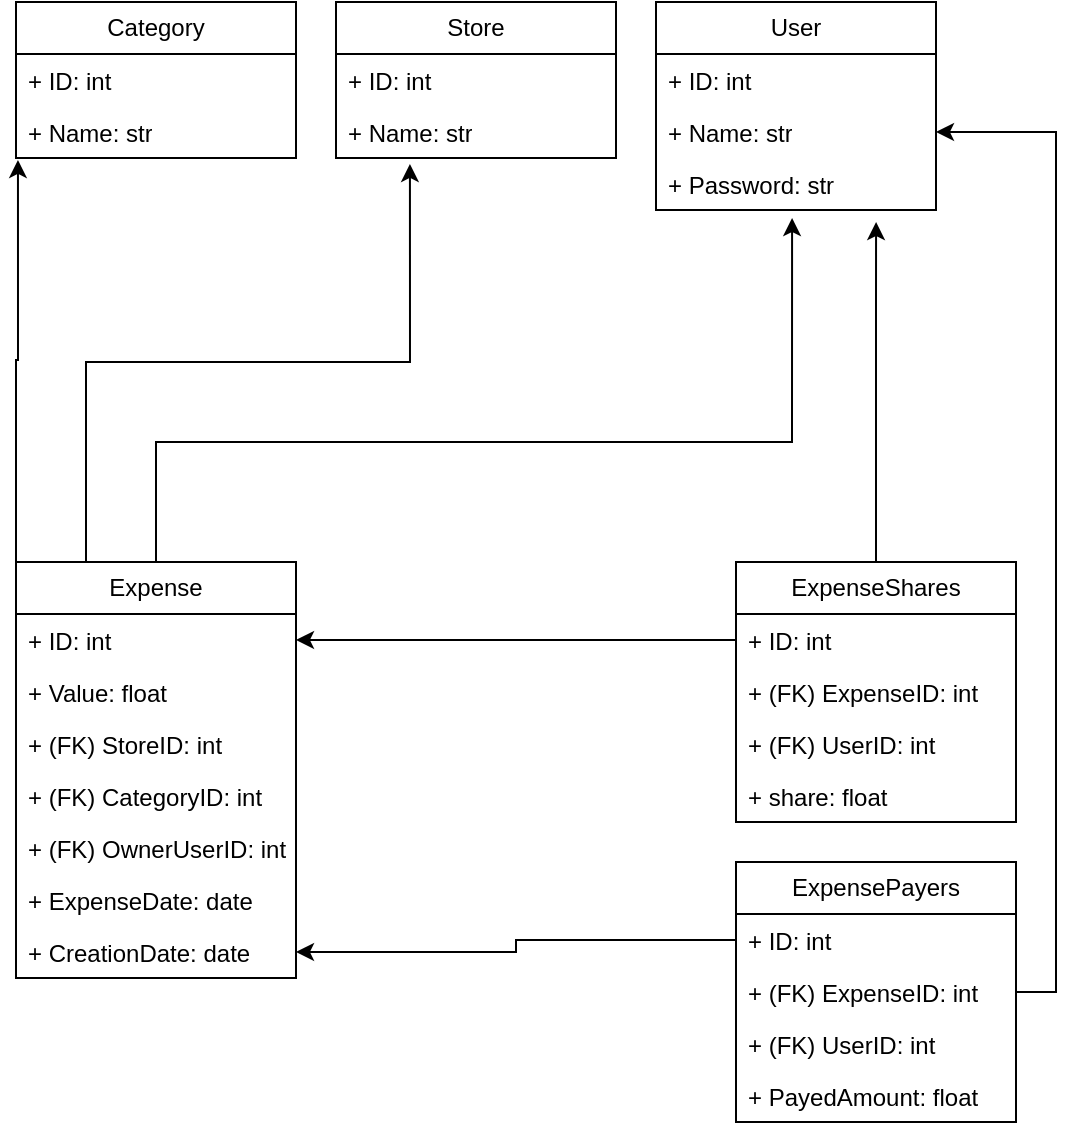 <mxfile version="24.6.4" type="device">
  <diagram id="C5RBs43oDa-KdzZeNtuy" name="Page-1">
    <mxGraphModel dx="2901" dy="1221" grid="1" gridSize="10" guides="1" tooltips="1" connect="1" arrows="1" fold="1" page="1" pageScale="1" pageWidth="827" pageHeight="1169" math="0" shadow="0">
      <root>
        <mxCell id="WIyWlLk6GJQsqaUBKTNV-0" />
        <mxCell id="WIyWlLk6GJQsqaUBKTNV-1" parent="WIyWlLk6GJQsqaUBKTNV-0" />
        <mxCell id="2HHwYVkoNOaQELfMIDZ7-0" value="Expense" style="swimlane;fontStyle=0;childLayout=stackLayout;horizontal=1;startSize=26;fillColor=none;horizontalStack=0;resizeParent=1;resizeParentMax=0;resizeLast=0;collapsible=1;marginBottom=0;whiteSpace=wrap;html=1;" vertex="1" parent="WIyWlLk6GJQsqaUBKTNV-1">
          <mxGeometry x="-800" y="320" width="140" height="208" as="geometry" />
        </mxCell>
        <mxCell id="2HHwYVkoNOaQELfMIDZ7-11" value="+ ID: int&lt;span style=&quot;white-space: pre;&quot;&gt;&#x9;&lt;/span&gt;" style="text;strokeColor=none;fillColor=none;align=left;verticalAlign=top;spacingLeft=4;spacingRight=4;overflow=hidden;rotatable=0;points=[[0,0.5],[1,0.5]];portConstraint=eastwest;whiteSpace=wrap;html=1;" vertex="1" parent="2HHwYVkoNOaQELfMIDZ7-0">
          <mxGeometry y="26" width="140" height="26" as="geometry" />
        </mxCell>
        <mxCell id="2HHwYVkoNOaQELfMIDZ7-1" value="+ Value: float&lt;span style=&quot;white-space: pre;&quot;&gt;&#x9;&lt;/span&gt;" style="text;strokeColor=none;fillColor=none;align=left;verticalAlign=top;spacingLeft=4;spacingRight=4;overflow=hidden;rotatable=0;points=[[0,0.5],[1,0.5]];portConstraint=eastwest;whiteSpace=wrap;html=1;" vertex="1" parent="2HHwYVkoNOaQELfMIDZ7-0">
          <mxGeometry y="52" width="140" height="26" as="geometry" />
        </mxCell>
        <mxCell id="2HHwYVkoNOaQELfMIDZ7-2" value="+ (FK) StoreID: int&amp;nbsp;" style="text;strokeColor=none;fillColor=none;align=left;verticalAlign=top;spacingLeft=4;spacingRight=4;overflow=hidden;rotatable=0;points=[[0,0.5],[1,0.5]];portConstraint=eastwest;whiteSpace=wrap;html=1;" vertex="1" parent="2HHwYVkoNOaQELfMIDZ7-0">
          <mxGeometry y="78" width="140" height="26" as="geometry" />
        </mxCell>
        <mxCell id="2HHwYVkoNOaQELfMIDZ7-3" value="+ (FK) CategoryID: int" style="text;strokeColor=none;fillColor=none;align=left;verticalAlign=top;spacingLeft=4;spacingRight=4;overflow=hidden;rotatable=0;points=[[0,0.5],[1,0.5]];portConstraint=eastwest;whiteSpace=wrap;html=1;" vertex="1" parent="2HHwYVkoNOaQELfMIDZ7-0">
          <mxGeometry y="104" width="140" height="26" as="geometry" />
        </mxCell>
        <mxCell id="2HHwYVkoNOaQELfMIDZ7-4" value="+ (FK) Owner&lt;span style=&quot;background-color: initial;&quot;&gt;User&lt;/span&gt;&lt;span style=&quot;background-color: initial;&quot;&gt;ID: int&lt;/span&gt;" style="text;strokeColor=none;fillColor=none;align=left;verticalAlign=top;spacingLeft=4;spacingRight=4;overflow=hidden;rotatable=0;points=[[0,0.5],[1,0.5]];portConstraint=eastwest;whiteSpace=wrap;html=1;" vertex="1" parent="2HHwYVkoNOaQELfMIDZ7-0">
          <mxGeometry y="130" width="140" height="26" as="geometry" />
        </mxCell>
        <mxCell id="2HHwYVkoNOaQELfMIDZ7-6" value="+ ExpenseDate&lt;span style=&quot;background-color: initial;&quot;&gt;: date&lt;/span&gt;" style="text;strokeColor=none;fillColor=none;align=left;verticalAlign=top;spacingLeft=4;spacingRight=4;overflow=hidden;rotatable=0;points=[[0,0.5],[1,0.5]];portConstraint=eastwest;whiteSpace=wrap;html=1;" vertex="1" parent="2HHwYVkoNOaQELfMIDZ7-0">
          <mxGeometry y="156" width="140" height="26" as="geometry" />
        </mxCell>
        <mxCell id="2HHwYVkoNOaQELfMIDZ7-5" value="+ CreationDate&lt;span style=&quot;background-color: initial;&quot;&gt;: date&lt;/span&gt;" style="text;strokeColor=none;fillColor=none;align=left;verticalAlign=top;spacingLeft=4;spacingRight=4;overflow=hidden;rotatable=0;points=[[0,0.5],[1,0.5]];portConstraint=eastwest;whiteSpace=wrap;html=1;" vertex="1" parent="2HHwYVkoNOaQELfMIDZ7-0">
          <mxGeometry y="182" width="140" height="26" as="geometry" />
        </mxCell>
        <mxCell id="2HHwYVkoNOaQELfMIDZ7-7" value="Category" style="swimlane;fontStyle=0;childLayout=stackLayout;horizontal=1;startSize=26;fillColor=none;horizontalStack=0;resizeParent=1;resizeParentMax=0;resizeLast=0;collapsible=1;marginBottom=0;whiteSpace=wrap;html=1;" vertex="1" parent="WIyWlLk6GJQsqaUBKTNV-1">
          <mxGeometry x="-800" y="40" width="140" height="78" as="geometry" />
        </mxCell>
        <mxCell id="2HHwYVkoNOaQELfMIDZ7-8" value="+ ID: int" style="text;strokeColor=none;fillColor=none;align=left;verticalAlign=top;spacingLeft=4;spacingRight=4;overflow=hidden;rotatable=0;points=[[0,0.5],[1,0.5]];portConstraint=eastwest;whiteSpace=wrap;html=1;" vertex="1" parent="2HHwYVkoNOaQELfMIDZ7-7">
          <mxGeometry y="26" width="140" height="26" as="geometry" />
        </mxCell>
        <mxCell id="2HHwYVkoNOaQELfMIDZ7-9" value="+ Name: str" style="text;strokeColor=none;fillColor=none;align=left;verticalAlign=top;spacingLeft=4;spacingRight=4;overflow=hidden;rotatable=0;points=[[0,0.5],[1,0.5]];portConstraint=eastwest;whiteSpace=wrap;html=1;" vertex="1" parent="2HHwYVkoNOaQELfMIDZ7-7">
          <mxGeometry y="52" width="140" height="26" as="geometry" />
        </mxCell>
        <mxCell id="2HHwYVkoNOaQELfMIDZ7-12" value="Store" style="swimlane;fontStyle=0;childLayout=stackLayout;horizontal=1;startSize=26;fillColor=none;horizontalStack=0;resizeParent=1;resizeParentMax=0;resizeLast=0;collapsible=1;marginBottom=0;whiteSpace=wrap;html=1;" vertex="1" parent="WIyWlLk6GJQsqaUBKTNV-1">
          <mxGeometry x="-640" y="40" width="140" height="78" as="geometry" />
        </mxCell>
        <mxCell id="2HHwYVkoNOaQELfMIDZ7-13" value="+ ID: int" style="text;strokeColor=none;fillColor=none;align=left;verticalAlign=top;spacingLeft=4;spacingRight=4;overflow=hidden;rotatable=0;points=[[0,0.5],[1,0.5]];portConstraint=eastwest;whiteSpace=wrap;html=1;" vertex="1" parent="2HHwYVkoNOaQELfMIDZ7-12">
          <mxGeometry y="26" width="140" height="26" as="geometry" />
        </mxCell>
        <mxCell id="2HHwYVkoNOaQELfMIDZ7-14" value="+ Name: str" style="text;strokeColor=none;fillColor=none;align=left;verticalAlign=top;spacingLeft=4;spacingRight=4;overflow=hidden;rotatable=0;points=[[0,0.5],[1,0.5]];portConstraint=eastwest;whiteSpace=wrap;html=1;" vertex="1" parent="2HHwYVkoNOaQELfMIDZ7-12">
          <mxGeometry y="52" width="140" height="26" as="geometry" />
        </mxCell>
        <mxCell id="2HHwYVkoNOaQELfMIDZ7-16" value="User" style="swimlane;fontStyle=0;childLayout=stackLayout;horizontal=1;startSize=26;fillColor=none;horizontalStack=0;resizeParent=1;resizeParentMax=0;resizeLast=0;collapsible=1;marginBottom=0;whiteSpace=wrap;html=1;" vertex="1" parent="WIyWlLk6GJQsqaUBKTNV-1">
          <mxGeometry x="-480" y="40" width="140" height="104" as="geometry" />
        </mxCell>
        <mxCell id="2HHwYVkoNOaQELfMIDZ7-17" value="+ ID: int" style="text;strokeColor=none;fillColor=none;align=left;verticalAlign=top;spacingLeft=4;spacingRight=4;overflow=hidden;rotatable=0;points=[[0,0.5],[1,0.5]];portConstraint=eastwest;whiteSpace=wrap;html=1;" vertex="1" parent="2HHwYVkoNOaQELfMIDZ7-16">
          <mxGeometry y="26" width="140" height="26" as="geometry" />
        </mxCell>
        <mxCell id="2HHwYVkoNOaQELfMIDZ7-18" value="+ Name: str" style="text;strokeColor=none;fillColor=none;align=left;verticalAlign=top;spacingLeft=4;spacingRight=4;overflow=hidden;rotatable=0;points=[[0,0.5],[1,0.5]];portConstraint=eastwest;whiteSpace=wrap;html=1;" vertex="1" parent="2HHwYVkoNOaQELfMIDZ7-16">
          <mxGeometry y="52" width="140" height="26" as="geometry" />
        </mxCell>
        <mxCell id="2HHwYVkoNOaQELfMIDZ7-19" value="+ Password: str" style="text;strokeColor=none;fillColor=none;align=left;verticalAlign=top;spacingLeft=4;spacingRight=4;overflow=hidden;rotatable=0;points=[[0,0.5],[1,0.5]];portConstraint=eastwest;whiteSpace=wrap;html=1;" vertex="1" parent="2HHwYVkoNOaQELfMIDZ7-16">
          <mxGeometry y="78" width="140" height="26" as="geometry" />
        </mxCell>
        <mxCell id="2HHwYVkoNOaQELfMIDZ7-20" value="ExpensePayers" style="swimlane;fontStyle=0;childLayout=stackLayout;horizontal=1;startSize=26;fillColor=none;horizontalStack=0;resizeParent=1;resizeParentMax=0;resizeLast=0;collapsible=1;marginBottom=0;whiteSpace=wrap;html=1;" vertex="1" parent="WIyWlLk6GJQsqaUBKTNV-1">
          <mxGeometry x="-440" y="470" width="140" height="130" as="geometry" />
        </mxCell>
        <mxCell id="2HHwYVkoNOaQELfMIDZ7-21" value="+ ID: int" style="text;strokeColor=none;fillColor=none;align=left;verticalAlign=top;spacingLeft=4;spacingRight=4;overflow=hidden;rotatable=0;points=[[0,0.5],[1,0.5]];portConstraint=eastwest;whiteSpace=wrap;html=1;" vertex="1" parent="2HHwYVkoNOaQELfMIDZ7-20">
          <mxGeometry y="26" width="140" height="26" as="geometry" />
        </mxCell>
        <mxCell id="2HHwYVkoNOaQELfMIDZ7-33" value="+ (FK) ExpenseID: int" style="text;strokeColor=none;fillColor=none;align=left;verticalAlign=top;spacingLeft=4;spacingRight=4;overflow=hidden;rotatable=0;points=[[0,0.5],[1,0.5]];portConstraint=eastwest;whiteSpace=wrap;html=1;" vertex="1" parent="2HHwYVkoNOaQELfMIDZ7-20">
          <mxGeometry y="52" width="140" height="26" as="geometry" />
        </mxCell>
        <mxCell id="2HHwYVkoNOaQELfMIDZ7-22" value="+ (FK) UserID: int" style="text;strokeColor=none;fillColor=none;align=left;verticalAlign=top;spacingLeft=4;spacingRight=4;overflow=hidden;rotatable=0;points=[[0,0.5],[1,0.5]];portConstraint=eastwest;whiteSpace=wrap;html=1;" vertex="1" parent="2HHwYVkoNOaQELfMIDZ7-20">
          <mxGeometry y="78" width="140" height="26" as="geometry" />
        </mxCell>
        <mxCell id="2HHwYVkoNOaQELfMIDZ7-23" value="+ PayedAmount: float" style="text;strokeColor=none;fillColor=none;align=left;verticalAlign=top;spacingLeft=4;spacingRight=4;overflow=hidden;rotatable=0;points=[[0,0.5],[1,0.5]];portConstraint=eastwest;whiteSpace=wrap;html=1;" vertex="1" parent="2HHwYVkoNOaQELfMIDZ7-20">
          <mxGeometry y="104" width="140" height="26" as="geometry" />
        </mxCell>
        <mxCell id="2HHwYVkoNOaQELfMIDZ7-24" value="ExpenseShares" style="swimlane;fontStyle=0;childLayout=stackLayout;horizontal=1;startSize=26;fillColor=none;horizontalStack=0;resizeParent=1;resizeParentMax=0;resizeLast=0;collapsible=1;marginBottom=0;whiteSpace=wrap;html=1;" vertex="1" parent="WIyWlLk6GJQsqaUBKTNV-1">
          <mxGeometry x="-440" y="320" width="140" height="130" as="geometry" />
        </mxCell>
        <mxCell id="2HHwYVkoNOaQELfMIDZ7-25" value="+ ID: int" style="text;strokeColor=none;fillColor=none;align=left;verticalAlign=top;spacingLeft=4;spacingRight=4;overflow=hidden;rotatable=0;points=[[0,0.5],[1,0.5]];portConstraint=eastwest;whiteSpace=wrap;html=1;" vertex="1" parent="2HHwYVkoNOaQELfMIDZ7-24">
          <mxGeometry y="26" width="140" height="26" as="geometry" />
        </mxCell>
        <mxCell id="2HHwYVkoNOaQELfMIDZ7-31" value="+ (FK) ExpenseID: int" style="text;strokeColor=none;fillColor=none;align=left;verticalAlign=top;spacingLeft=4;spacingRight=4;overflow=hidden;rotatable=0;points=[[0,0.5],[1,0.5]];portConstraint=eastwest;whiteSpace=wrap;html=1;" vertex="1" parent="2HHwYVkoNOaQELfMIDZ7-24">
          <mxGeometry y="52" width="140" height="26" as="geometry" />
        </mxCell>
        <mxCell id="2HHwYVkoNOaQELfMIDZ7-26" value="+ (FK) UserID: int" style="text;strokeColor=none;fillColor=none;align=left;verticalAlign=top;spacingLeft=4;spacingRight=4;overflow=hidden;rotatable=0;points=[[0,0.5],[1,0.5]];portConstraint=eastwest;whiteSpace=wrap;html=1;" vertex="1" parent="2HHwYVkoNOaQELfMIDZ7-24">
          <mxGeometry y="78" width="140" height="26" as="geometry" />
        </mxCell>
        <mxCell id="2HHwYVkoNOaQELfMIDZ7-27" value="+ share: float" style="text;strokeColor=none;fillColor=none;align=left;verticalAlign=top;spacingLeft=4;spacingRight=4;overflow=hidden;rotatable=0;points=[[0,0.5],[1,0.5]];portConstraint=eastwest;whiteSpace=wrap;html=1;" vertex="1" parent="2HHwYVkoNOaQELfMIDZ7-24">
          <mxGeometry y="104" width="140" height="26" as="geometry" />
        </mxCell>
        <mxCell id="2HHwYVkoNOaQELfMIDZ7-28" style="edgeStyle=orthogonalEdgeStyle;rounded=0;orthogonalLoop=1;jettySize=auto;html=1;exitX=0;exitY=0;exitDx=0;exitDy=0;entryX=0.007;entryY=1.038;entryDx=0;entryDy=0;entryPerimeter=0;" edge="1" parent="WIyWlLk6GJQsqaUBKTNV-1" source="2HHwYVkoNOaQELfMIDZ7-0" target="2HHwYVkoNOaQELfMIDZ7-9">
          <mxGeometry relative="1" as="geometry" />
        </mxCell>
        <mxCell id="2HHwYVkoNOaQELfMIDZ7-29" style="edgeStyle=orthogonalEdgeStyle;rounded=0;orthogonalLoop=1;jettySize=auto;html=1;exitX=0.25;exitY=0;exitDx=0;exitDy=0;entryX=0.264;entryY=1.115;entryDx=0;entryDy=0;entryPerimeter=0;" edge="1" parent="WIyWlLk6GJQsqaUBKTNV-1" source="2HHwYVkoNOaQELfMIDZ7-0" target="2HHwYVkoNOaQELfMIDZ7-14">
          <mxGeometry relative="1" as="geometry">
            <Array as="points">
              <mxPoint x="-765" y="220" />
              <mxPoint x="-603" y="220" />
            </Array>
          </mxGeometry>
        </mxCell>
        <mxCell id="2HHwYVkoNOaQELfMIDZ7-30" style="edgeStyle=orthogonalEdgeStyle;rounded=0;orthogonalLoop=1;jettySize=auto;html=1;exitX=0.5;exitY=0;exitDx=0;exitDy=0;entryX=0.486;entryY=1.154;entryDx=0;entryDy=0;entryPerimeter=0;" edge="1" parent="WIyWlLk6GJQsqaUBKTNV-1" source="2HHwYVkoNOaQELfMIDZ7-0" target="2HHwYVkoNOaQELfMIDZ7-19">
          <mxGeometry relative="1" as="geometry">
            <Array as="points">
              <mxPoint x="-730" y="260" />
              <mxPoint x="-412" y="260" />
            </Array>
          </mxGeometry>
        </mxCell>
        <mxCell id="2HHwYVkoNOaQELfMIDZ7-34" style="edgeStyle=orthogonalEdgeStyle;rounded=0;orthogonalLoop=1;jettySize=auto;html=1;exitX=0;exitY=0.5;exitDx=0;exitDy=0;entryX=1;entryY=0.5;entryDx=0;entryDy=0;" edge="1" parent="WIyWlLk6GJQsqaUBKTNV-1" source="2HHwYVkoNOaQELfMIDZ7-25" target="2HHwYVkoNOaQELfMIDZ7-11">
          <mxGeometry relative="1" as="geometry" />
        </mxCell>
        <mxCell id="2HHwYVkoNOaQELfMIDZ7-35" style="edgeStyle=orthogonalEdgeStyle;rounded=0;orthogonalLoop=1;jettySize=auto;html=1;exitX=0;exitY=0.5;exitDx=0;exitDy=0;entryX=1;entryY=0.5;entryDx=0;entryDy=0;" edge="1" parent="WIyWlLk6GJQsqaUBKTNV-1" source="2HHwYVkoNOaQELfMIDZ7-21" target="2HHwYVkoNOaQELfMIDZ7-5">
          <mxGeometry relative="1" as="geometry" />
        </mxCell>
        <mxCell id="2HHwYVkoNOaQELfMIDZ7-36" style="edgeStyle=orthogonalEdgeStyle;rounded=0;orthogonalLoop=1;jettySize=auto;html=1;exitX=0.5;exitY=0;exitDx=0;exitDy=0;entryX=0.786;entryY=1.231;entryDx=0;entryDy=0;entryPerimeter=0;" edge="1" parent="WIyWlLk6GJQsqaUBKTNV-1" source="2HHwYVkoNOaQELfMIDZ7-24" target="2HHwYVkoNOaQELfMIDZ7-19">
          <mxGeometry relative="1" as="geometry">
            <Array as="points">
              <mxPoint x="-370" y="190" />
              <mxPoint x="-370" y="190" />
            </Array>
          </mxGeometry>
        </mxCell>
        <mxCell id="2HHwYVkoNOaQELfMIDZ7-37" style="edgeStyle=orthogonalEdgeStyle;rounded=0;orthogonalLoop=1;jettySize=auto;html=1;exitX=1;exitY=0.5;exitDx=0;exitDy=0;entryX=1;entryY=0.5;entryDx=0;entryDy=0;" edge="1" parent="WIyWlLk6GJQsqaUBKTNV-1" source="2HHwYVkoNOaQELfMIDZ7-33" target="2HHwYVkoNOaQELfMIDZ7-18">
          <mxGeometry relative="1" as="geometry" />
        </mxCell>
      </root>
    </mxGraphModel>
  </diagram>
</mxfile>
